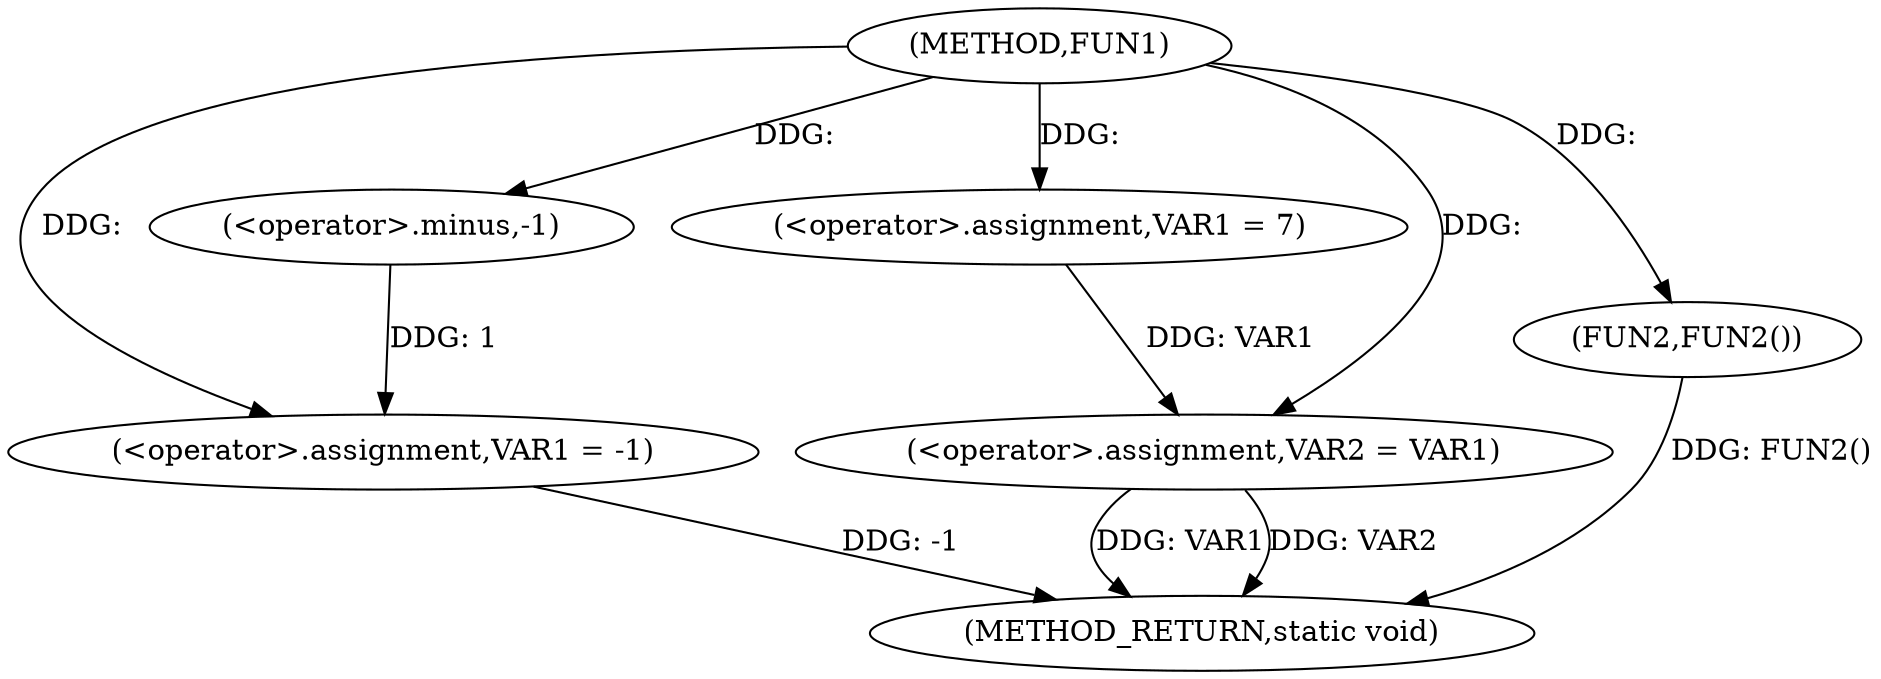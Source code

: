 digraph FUN1 {  
"1000100" [label = "(METHOD,FUN1)" ]
"1000114" [label = "(METHOD_RETURN,static void)" ]
"1000103" [label = "(<operator>.assignment,VAR1 = -1)" ]
"1000105" [label = "(<operator>.minus,-1)" ]
"1000107" [label = "(<operator>.assignment,VAR1 = 7)" ]
"1000110" [label = "(<operator>.assignment,VAR2 = VAR1)" ]
"1000113" [label = "(FUN2,FUN2())" ]
  "1000103" -> "1000114"  [ label = "DDG: -1"] 
  "1000110" -> "1000114"  [ label = "DDG: VAR1"] 
  "1000110" -> "1000114"  [ label = "DDG: VAR2"] 
  "1000113" -> "1000114"  [ label = "DDG: FUN2()"] 
  "1000105" -> "1000103"  [ label = "DDG: 1"] 
  "1000100" -> "1000103"  [ label = "DDG: "] 
  "1000100" -> "1000105"  [ label = "DDG: "] 
  "1000100" -> "1000107"  [ label = "DDG: "] 
  "1000107" -> "1000110"  [ label = "DDG: VAR1"] 
  "1000100" -> "1000110"  [ label = "DDG: "] 
  "1000100" -> "1000113"  [ label = "DDG: "] 
}
